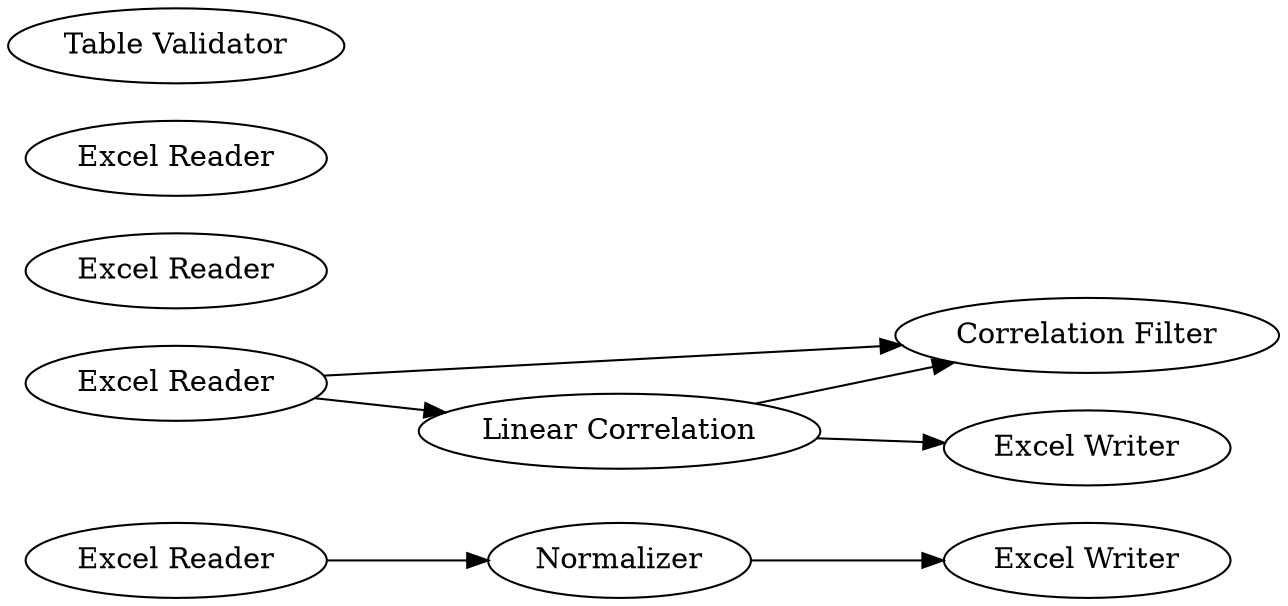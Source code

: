 digraph {
	1 [label="Excel Reader"]
	2 [label=Normalizer]
	3 [label="Excel Writer"]
	4 [label="Excel Reader"]
	5 [label="Linear Correlation"]
	6 [label="Correlation Filter"]
	7 [label="Excel Writer"]
	8 [label="Excel Reader"]
	9 [label="Excel Reader"]
	10 [label="Table Validator"]
	1 -> 2
	2 -> 3
	4 -> 5
	4 -> 6
	5 -> 7
	5 -> 6
	rankdir=LR
}
